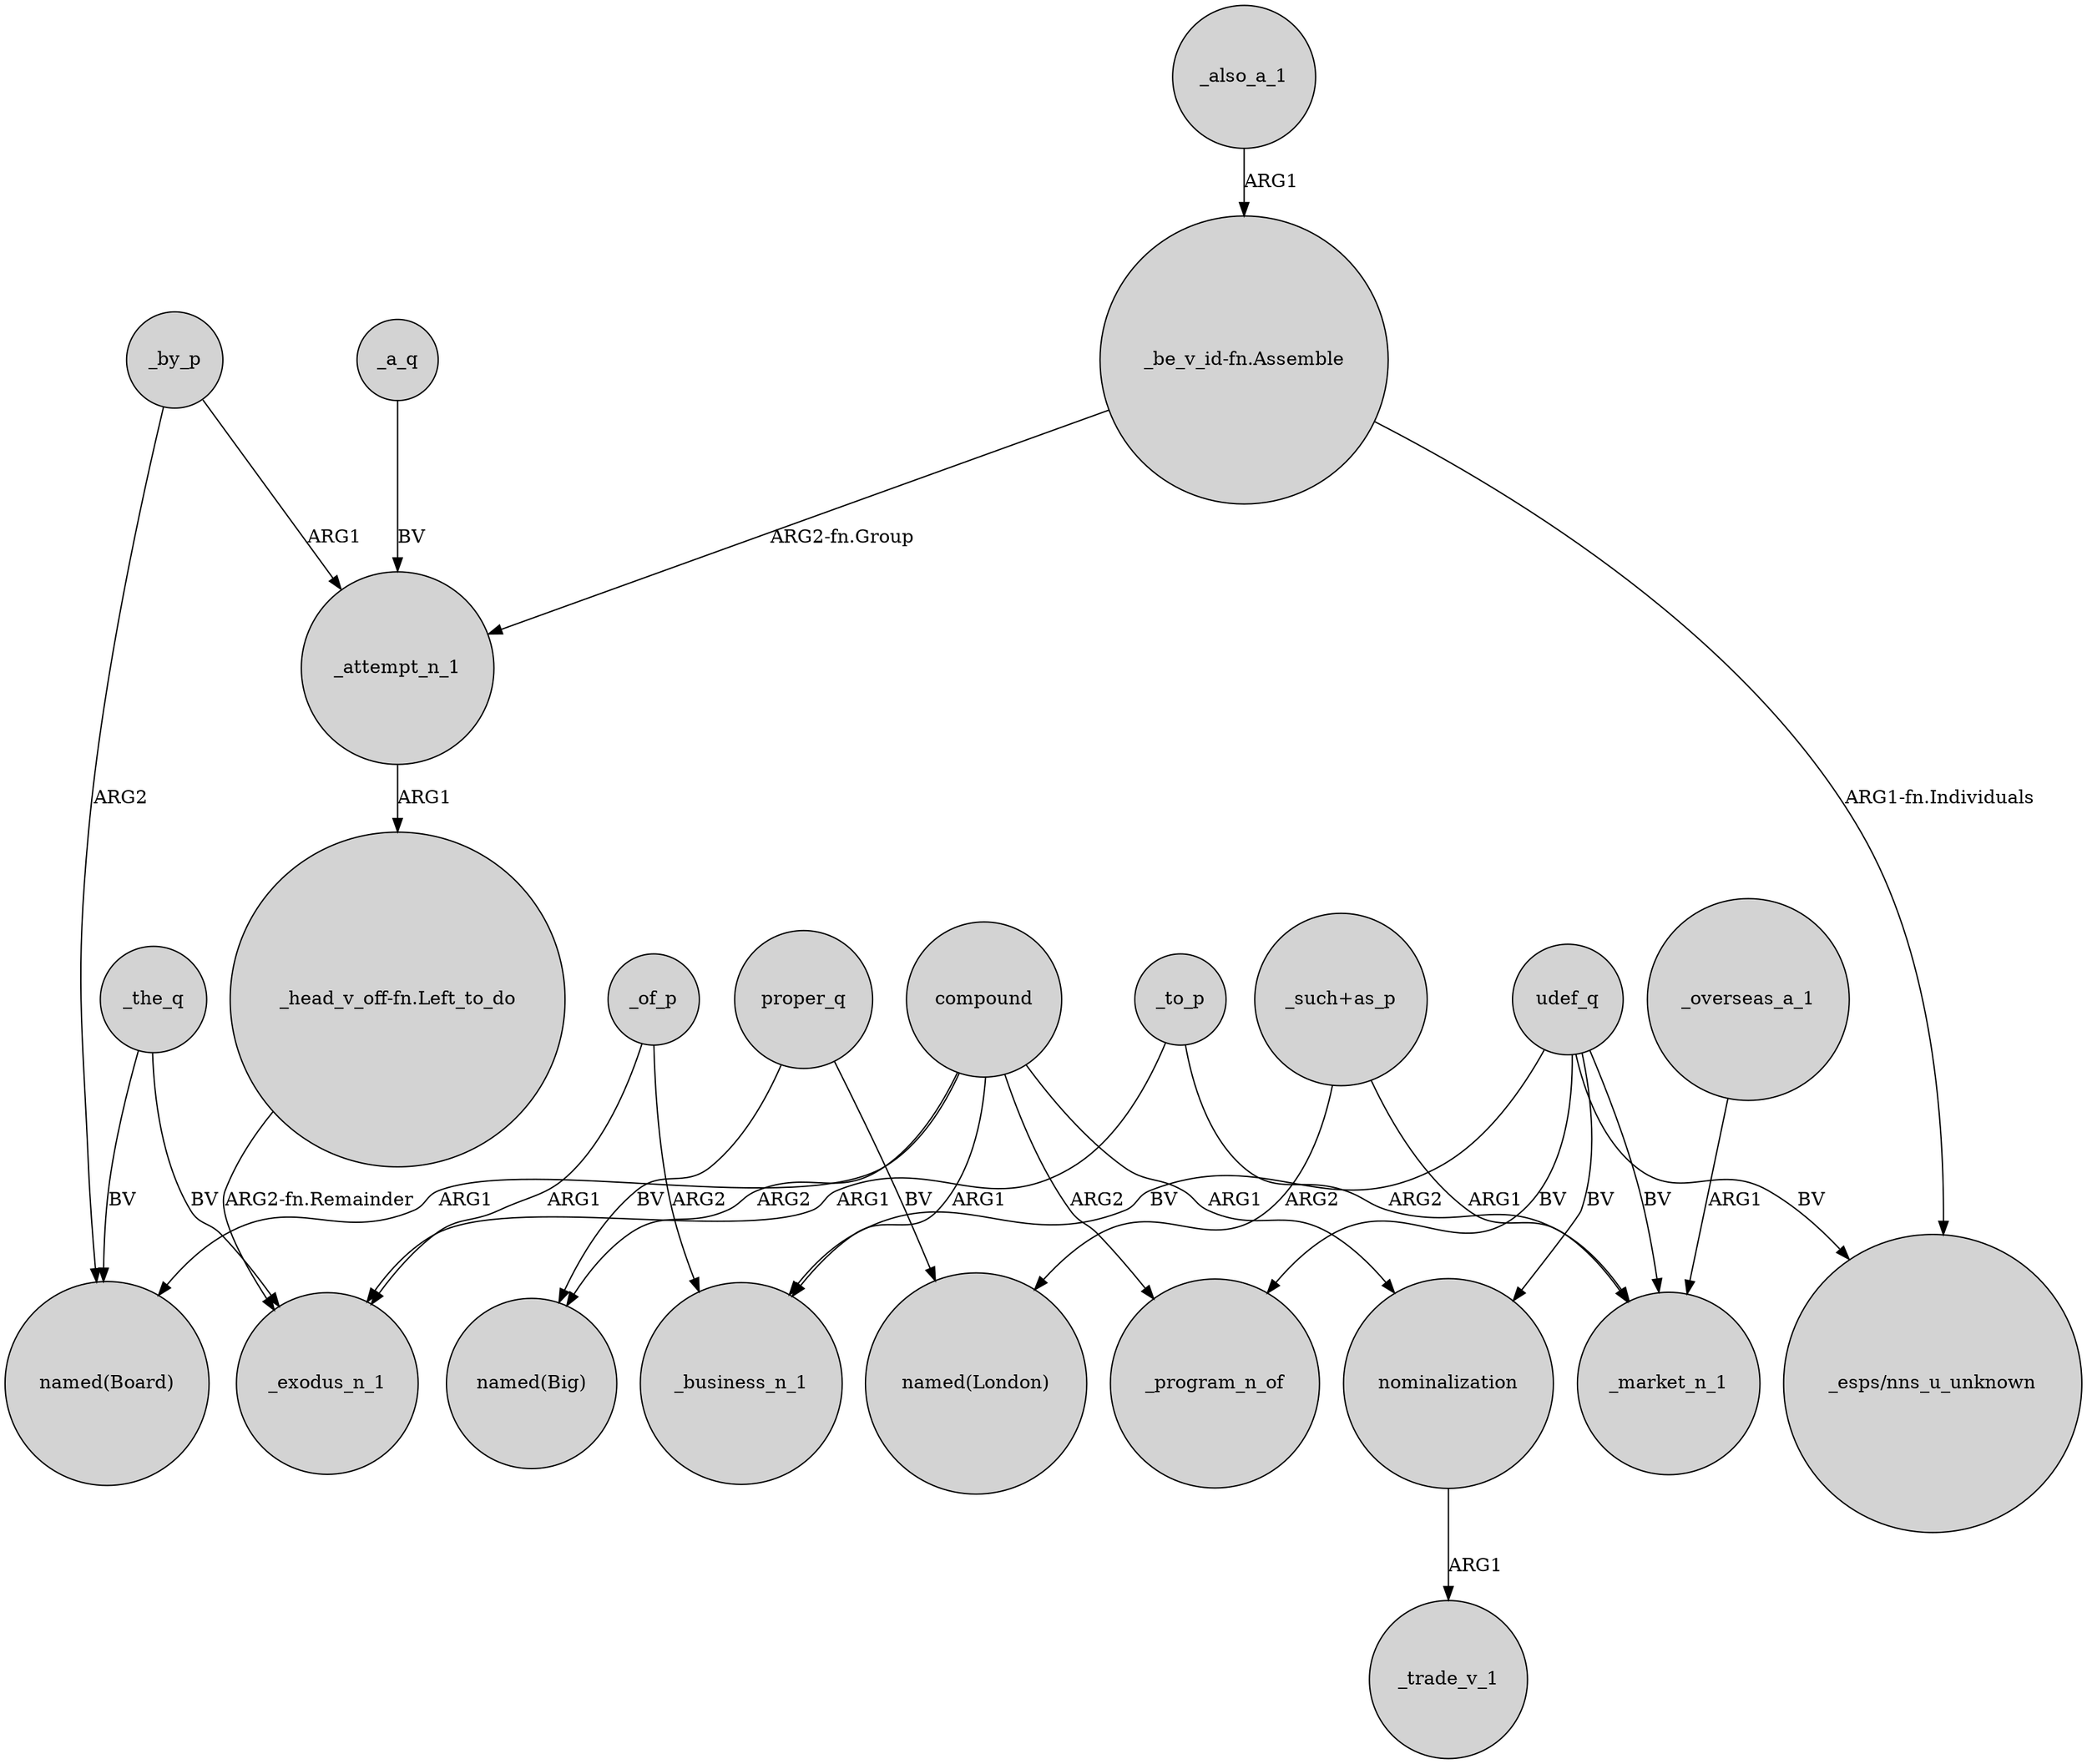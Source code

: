 digraph {
	node [shape=circle style=filled]
	"_such+as_p" -> "named(London)" [label=ARG2]
	"_head_v_off-fn.Left_to_do" -> _exodus_n_1 [label="ARG2-fn.Remainder"]
	_the_q -> "named(Board)" [label=BV]
	udef_q -> _market_n_1 [label=BV]
	_by_p -> "named(Board)" [label=ARG2]
	_a_q -> _attempt_n_1 [label=BV]
	_attempt_n_1 -> "_head_v_off-fn.Left_to_do" [label=ARG1]
	udef_q -> "_esps/nns_u_unknown" [label=BV]
	compound -> "named(Big)" [label=ARG2]
	_of_p -> _exodus_n_1 [label=ARG1]
	udef_q -> nominalization [label=BV]
	udef_q -> _business_n_1 [label=BV]
	udef_q -> _program_n_of [label=BV]
	"_be_v_id-fn.Assemble" -> "_esps/nns_u_unknown" [label="ARG1-fn.Individuals"]
	_also_a_1 -> "_be_v_id-fn.Assemble" [label=ARG1]
	_to_p -> _market_n_1 [label=ARG2]
	compound -> _program_n_of [label=ARG2]
	compound -> nominalization [label=ARG1]
	_to_p -> _exodus_n_1 [label=ARG1]
	"_be_v_id-fn.Assemble" -> _attempt_n_1 [label="ARG2-fn.Group"]
	_of_p -> _business_n_1 [label=ARG2]
	proper_q -> "named(Big)" [label=BV]
	proper_q -> "named(London)" [label=BV]
	compound -> _business_n_1 [label=ARG1]
	compound -> "named(Board)" [label=ARG1]
	_the_q -> _exodus_n_1 [label=BV]
	nominalization -> _trade_v_1 [label=ARG1]
	_by_p -> _attempt_n_1 [label=ARG1]
	"_such+as_p" -> _market_n_1 [label=ARG1]
	_overseas_a_1 -> _market_n_1 [label=ARG1]
}
